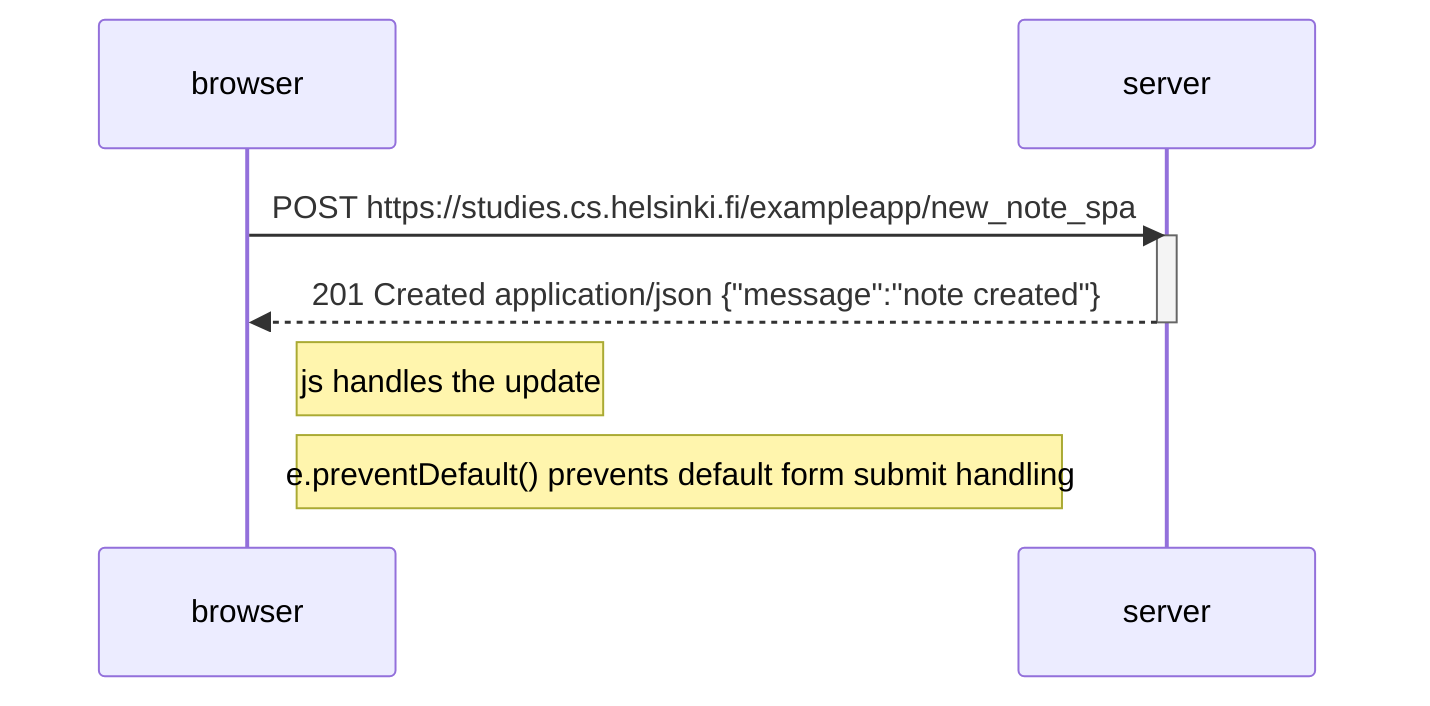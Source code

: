 sequenceDiagram
  participant browser
  participant server

  browser->>server: POST https://studies.cs.helsinki.fi/exampleapp/new_note_spa
  activate server
  server-->>browser: 201 Created application/json {"message":"note created"}
  deactivate server

  NOTE right of browser: js handles the update
  NOTE right of browser: e.preventDefault() prevents default form submit handling